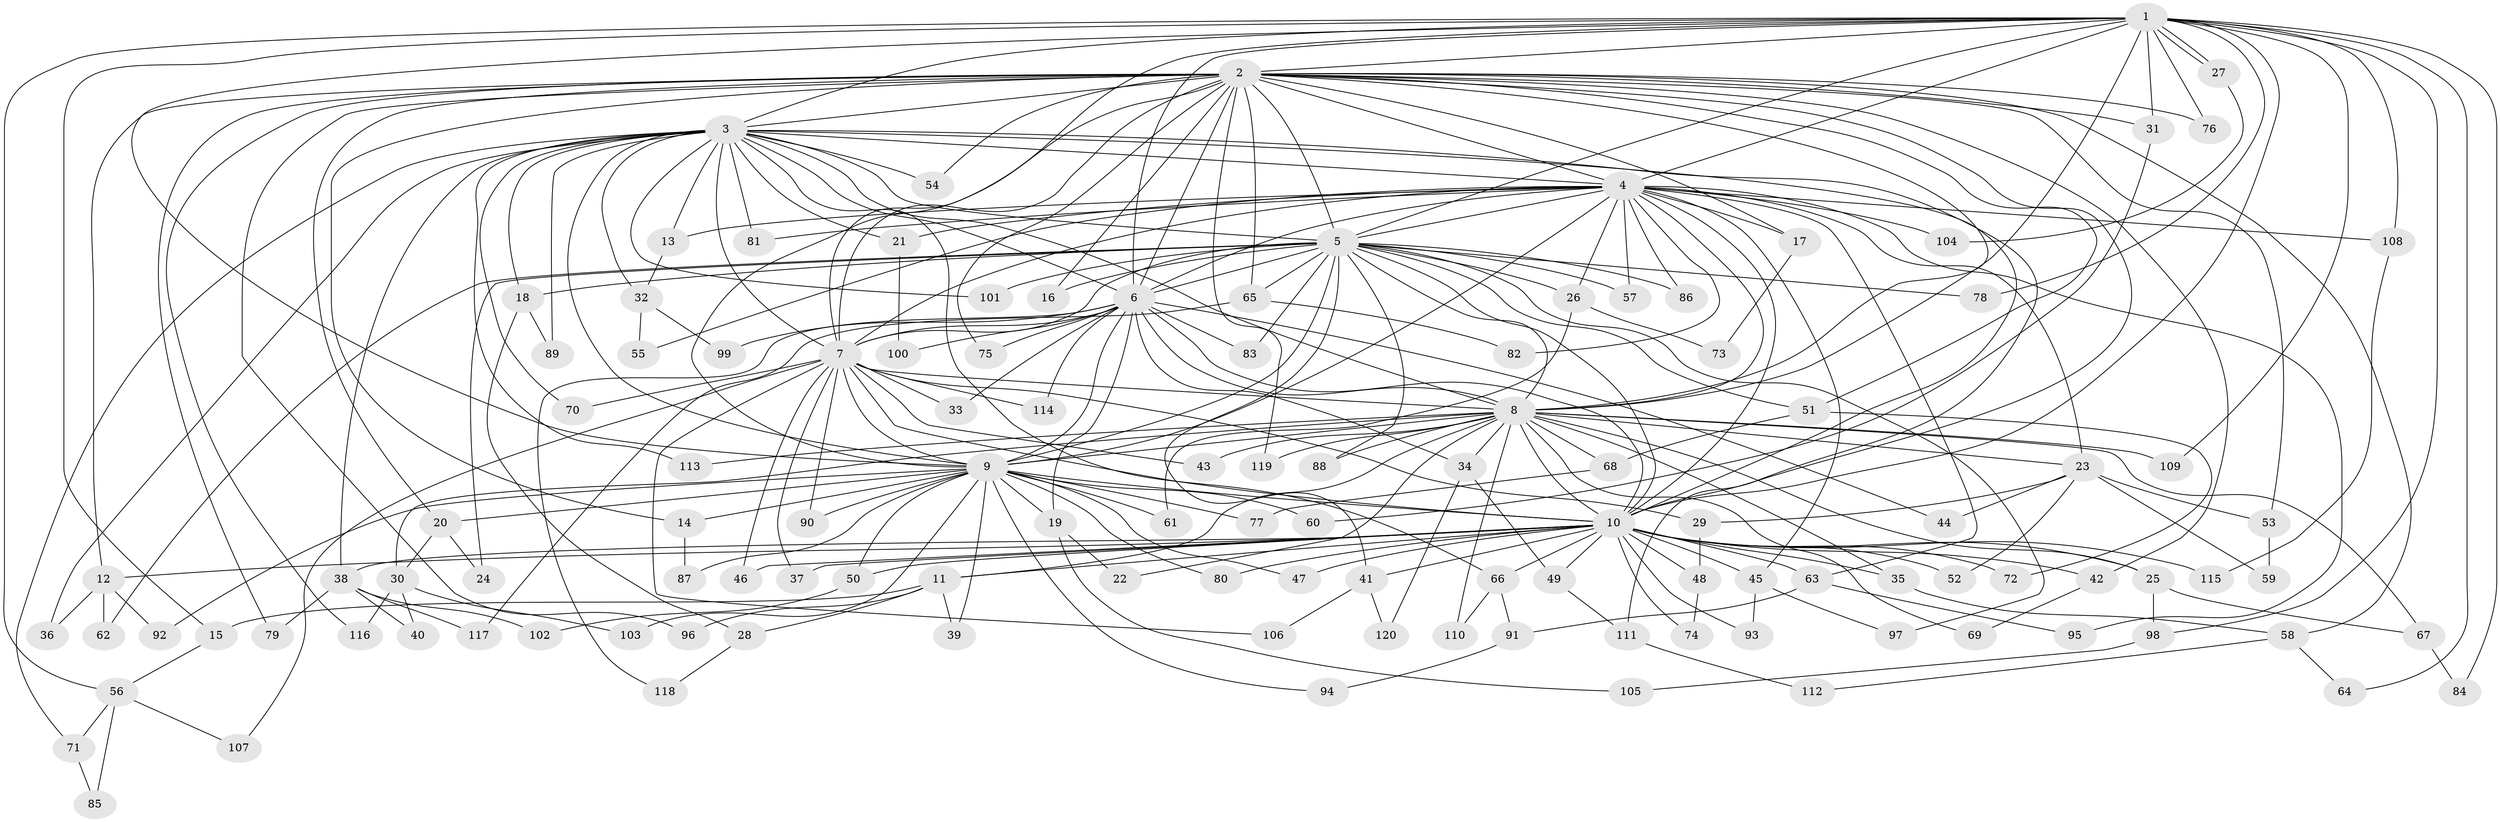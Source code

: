 // coarse degree distribution, {19: 0.011904761904761904, 25: 0.011904761904761904, 21: 0.023809523809523808, 27: 0.011904761904761904, 15: 0.011904761904761904, 23: 0.023809523809523808, 29: 0.011904761904761904, 6: 0.023809523809523808, 5: 0.03571428571428571, 3: 0.2261904761904762, 2: 0.4523809523809524, 4: 0.14285714285714285, 7: 0.011904761904761904}
// Generated by graph-tools (version 1.1) at 2025/17/03/04/25 18:17:29]
// undirected, 120 vertices, 265 edges
graph export_dot {
graph [start="1"]
  node [color=gray90,style=filled];
  1;
  2;
  3;
  4;
  5;
  6;
  7;
  8;
  9;
  10;
  11;
  12;
  13;
  14;
  15;
  16;
  17;
  18;
  19;
  20;
  21;
  22;
  23;
  24;
  25;
  26;
  27;
  28;
  29;
  30;
  31;
  32;
  33;
  34;
  35;
  36;
  37;
  38;
  39;
  40;
  41;
  42;
  43;
  44;
  45;
  46;
  47;
  48;
  49;
  50;
  51;
  52;
  53;
  54;
  55;
  56;
  57;
  58;
  59;
  60;
  61;
  62;
  63;
  64;
  65;
  66;
  67;
  68;
  69;
  70;
  71;
  72;
  73;
  74;
  75;
  76;
  77;
  78;
  79;
  80;
  81;
  82;
  83;
  84;
  85;
  86;
  87;
  88;
  89;
  90;
  91;
  92;
  93;
  94;
  95;
  96;
  97;
  98;
  99;
  100;
  101;
  102;
  103;
  104;
  105;
  106;
  107;
  108;
  109;
  110;
  111;
  112;
  113;
  114;
  115;
  116;
  117;
  118;
  119;
  120;
  1 -- 2;
  1 -- 3;
  1 -- 4;
  1 -- 5;
  1 -- 6;
  1 -- 7;
  1 -- 8;
  1 -- 9;
  1 -- 10;
  1 -- 15;
  1 -- 27;
  1 -- 27;
  1 -- 31;
  1 -- 56;
  1 -- 64;
  1 -- 76;
  1 -- 78;
  1 -- 84;
  1 -- 98;
  1 -- 108;
  1 -- 109;
  2 -- 3;
  2 -- 4;
  2 -- 5;
  2 -- 6;
  2 -- 7;
  2 -- 8;
  2 -- 9;
  2 -- 10;
  2 -- 12;
  2 -- 14;
  2 -- 16;
  2 -- 17;
  2 -- 20;
  2 -- 31;
  2 -- 42;
  2 -- 51;
  2 -- 53;
  2 -- 54;
  2 -- 58;
  2 -- 65;
  2 -- 75;
  2 -- 76;
  2 -- 79;
  2 -- 96;
  2 -- 116;
  2 -- 119;
  3 -- 4;
  3 -- 5;
  3 -- 6;
  3 -- 7;
  3 -- 8;
  3 -- 9;
  3 -- 10;
  3 -- 13;
  3 -- 18;
  3 -- 21;
  3 -- 32;
  3 -- 36;
  3 -- 38;
  3 -- 54;
  3 -- 66;
  3 -- 70;
  3 -- 71;
  3 -- 81;
  3 -- 89;
  3 -- 101;
  3 -- 111;
  3 -- 113;
  4 -- 5;
  4 -- 6;
  4 -- 7;
  4 -- 8;
  4 -- 9;
  4 -- 10;
  4 -- 13;
  4 -- 17;
  4 -- 21;
  4 -- 23;
  4 -- 26;
  4 -- 45;
  4 -- 55;
  4 -- 57;
  4 -- 63;
  4 -- 81;
  4 -- 82;
  4 -- 86;
  4 -- 95;
  4 -- 104;
  4 -- 108;
  5 -- 6;
  5 -- 7;
  5 -- 8;
  5 -- 9;
  5 -- 10;
  5 -- 16;
  5 -- 18;
  5 -- 24;
  5 -- 26;
  5 -- 41;
  5 -- 51;
  5 -- 57;
  5 -- 62;
  5 -- 65;
  5 -- 78;
  5 -- 83;
  5 -- 86;
  5 -- 88;
  5 -- 97;
  5 -- 101;
  6 -- 7;
  6 -- 8;
  6 -- 9;
  6 -- 10;
  6 -- 19;
  6 -- 33;
  6 -- 34;
  6 -- 44;
  6 -- 75;
  6 -- 83;
  6 -- 99;
  6 -- 100;
  6 -- 114;
  6 -- 118;
  7 -- 8;
  7 -- 9;
  7 -- 10;
  7 -- 29;
  7 -- 33;
  7 -- 37;
  7 -- 43;
  7 -- 46;
  7 -- 70;
  7 -- 90;
  7 -- 106;
  7 -- 107;
  7 -- 114;
  8 -- 9;
  8 -- 10;
  8 -- 11;
  8 -- 22;
  8 -- 23;
  8 -- 25;
  8 -- 30;
  8 -- 34;
  8 -- 35;
  8 -- 43;
  8 -- 67;
  8 -- 68;
  8 -- 69;
  8 -- 88;
  8 -- 109;
  8 -- 110;
  8 -- 113;
  8 -- 119;
  9 -- 10;
  9 -- 14;
  9 -- 19;
  9 -- 20;
  9 -- 39;
  9 -- 47;
  9 -- 50;
  9 -- 60;
  9 -- 61;
  9 -- 77;
  9 -- 80;
  9 -- 87;
  9 -- 90;
  9 -- 92;
  9 -- 94;
  9 -- 103;
  10 -- 11;
  10 -- 12;
  10 -- 25;
  10 -- 35;
  10 -- 37;
  10 -- 38;
  10 -- 41;
  10 -- 42;
  10 -- 45;
  10 -- 46;
  10 -- 47;
  10 -- 48;
  10 -- 49;
  10 -- 50;
  10 -- 52;
  10 -- 63;
  10 -- 66;
  10 -- 72;
  10 -- 74;
  10 -- 80;
  10 -- 93;
  10 -- 115;
  11 -- 15;
  11 -- 28;
  11 -- 39;
  11 -- 96;
  12 -- 36;
  12 -- 62;
  12 -- 92;
  13 -- 32;
  14 -- 87;
  15 -- 56;
  17 -- 73;
  18 -- 28;
  18 -- 89;
  19 -- 22;
  19 -- 105;
  20 -- 24;
  20 -- 30;
  21 -- 100;
  23 -- 29;
  23 -- 44;
  23 -- 52;
  23 -- 53;
  23 -- 59;
  25 -- 67;
  25 -- 98;
  26 -- 61;
  26 -- 73;
  27 -- 104;
  28 -- 118;
  29 -- 48;
  30 -- 40;
  30 -- 103;
  30 -- 116;
  31 -- 60;
  32 -- 55;
  32 -- 99;
  34 -- 49;
  34 -- 120;
  35 -- 58;
  38 -- 40;
  38 -- 79;
  38 -- 102;
  38 -- 117;
  41 -- 106;
  41 -- 120;
  42 -- 69;
  45 -- 93;
  45 -- 97;
  48 -- 74;
  49 -- 111;
  50 -- 102;
  51 -- 68;
  51 -- 72;
  53 -- 59;
  56 -- 71;
  56 -- 85;
  56 -- 107;
  58 -- 64;
  58 -- 112;
  63 -- 91;
  63 -- 95;
  65 -- 82;
  65 -- 117;
  66 -- 91;
  66 -- 110;
  67 -- 84;
  68 -- 77;
  71 -- 85;
  91 -- 94;
  98 -- 105;
  108 -- 115;
  111 -- 112;
}
